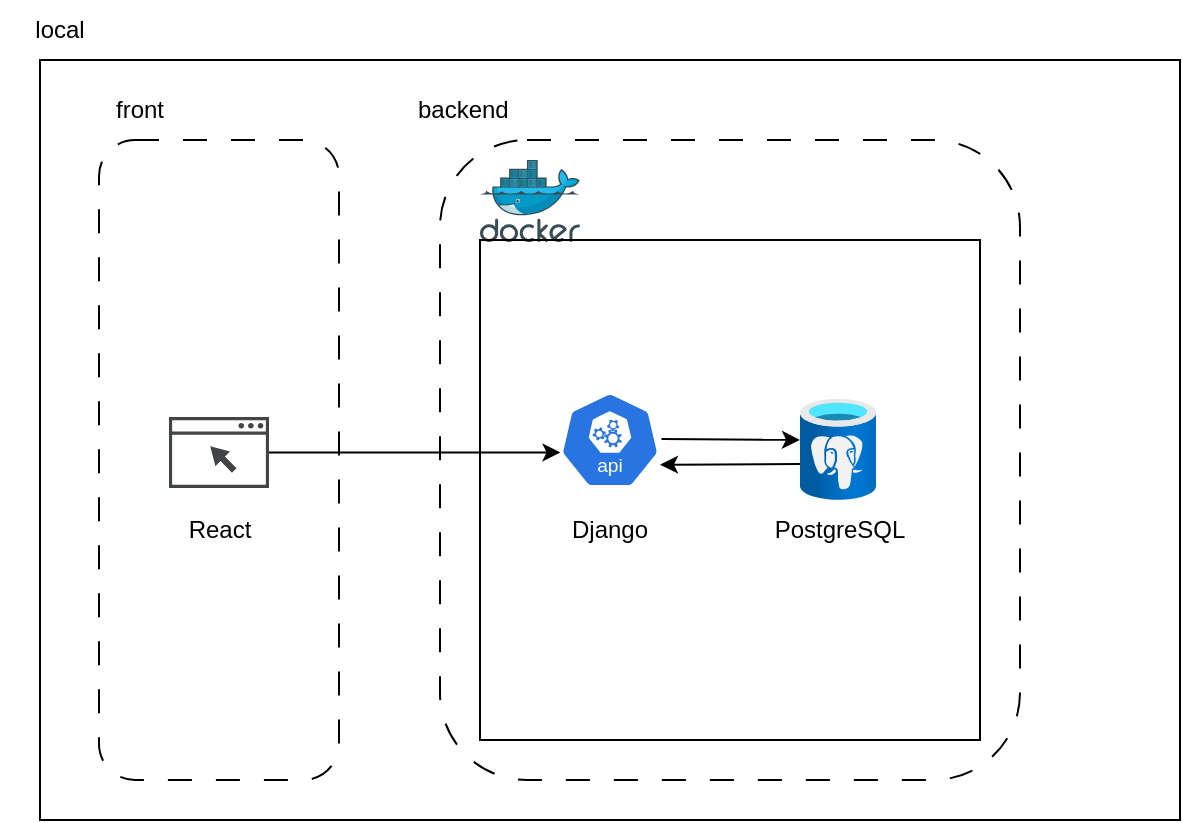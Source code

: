 <mxfile>
    <diagram id="fLS65ZF0SXxe42xoCDNy" name="ページ1">
        <mxGraphModel dx="647" dy="568" grid="1" gridSize="10" guides="1" tooltips="1" connect="1" arrows="1" fold="1" page="1" pageScale="1" pageWidth="827" pageHeight="1169" math="0" shadow="0">
            <root>
                <mxCell id="0"/>
                <mxCell id="1" parent="0"/>
                <mxCell id="2" value="" style="rounded=0;whiteSpace=wrap;html=1;fillColor=none;" parent="1" vertex="1">
                    <mxGeometry x="130" y="110" width="570" height="380" as="geometry"/>
                </mxCell>
                <mxCell id="13" value="" style="rounded=1;whiteSpace=wrap;html=1;fillColor=none;strokeColor=default;dashed=1;dashPattern=12 12;" parent="1" vertex="1">
                    <mxGeometry x="330" y="150" width="290" height="320" as="geometry"/>
                </mxCell>
                <mxCell id="3" value="local" style="text;strokeColor=none;align=center;fillColor=none;html=1;verticalAlign=middle;whiteSpace=wrap;rounded=0;" parent="1" vertex="1">
                    <mxGeometry x="110" y="80" width="60" height="30" as="geometry"/>
                </mxCell>
                <mxCell id="4" value="" style="image;sketch=0;aspect=fixed;html=1;points=[];align=center;fontSize=12;image=img/lib/mscae/Docker.svg;" parent="1" vertex="1">
                    <mxGeometry x="350" y="160" width="50" height="41" as="geometry"/>
                </mxCell>
                <mxCell id="11" value="" style="rounded=1;whiteSpace=wrap;html=1;fillColor=none;strokeColor=default;dashed=1;dashPattern=12 12;" parent="1" vertex="1">
                    <mxGeometry x="159.5" y="150" width="120" height="320" as="geometry"/>
                </mxCell>
                <mxCell id="6" value="front" style="text;strokeColor=none;align=center;fillColor=none;html=1;verticalAlign=middle;whiteSpace=wrap;rounded=0;" parent="1" vertex="1">
                    <mxGeometry x="150" y="120" width="60" height="30" as="geometry"/>
                </mxCell>
                <mxCell id="17" value="" style="edgeStyle=none;html=1;entryX=0.005;entryY=0.63;entryDx=0;entryDy=0;entryPerimeter=0;" parent="1" source="24" target="16" edge="1">
                    <mxGeometry relative="1" as="geometry">
                        <mxPoint x="234.75" y="306.28" as="sourcePoint"/>
                        <mxPoint x="394.75" y="310.501" as="targetPoint"/>
                    </mxGeometry>
                </mxCell>
                <mxCell id="14" value="&amp;nbsp;backend" style="text;strokeColor=none;align=center;fillColor=none;html=1;verticalAlign=middle;whiteSpace=wrap;rounded=0;" parent="1" vertex="1">
                    <mxGeometry x="310" y="120" width="60" height="30" as="geometry"/>
                </mxCell>
                <mxCell id="15" value="" style="rounded=0;whiteSpace=wrap;html=1;fillColor=none;" parent="1" vertex="1">
                    <mxGeometry x="350" y="200" width="250" height="250" as="geometry"/>
                </mxCell>
                <mxCell id="16" value="" style="aspect=fixed;sketch=0;html=1;dashed=0;whitespace=wrap;verticalLabelPosition=bottom;verticalAlign=top;fillColor=#2875E2;strokeColor=#ffffff;points=[[0.005,0.63,0],[0.1,0.2,0],[0.9,0.2,0],[0.5,0,0],[0.995,0.63,0],[0.72,0.99,0],[0.5,1,0],[0.28,0.99,0]];shape=mxgraph.kubernetes.icon2;kubernetesLabel=1;prIcon=api" parent="1" vertex="1">
                    <mxGeometry x="390" y="276" width="50" height="48" as="geometry"/>
                </mxCell>
                <mxCell id="18" value="" style="image;aspect=fixed;html=1;points=[];align=center;fontSize=12;image=img/lib/azure2/databases/Azure_Database_PostgreSQL_Server.svg;" parent="1" vertex="1">
                    <mxGeometry x="510" y="279.33" width="38" height="50.67" as="geometry"/>
                </mxCell>
                <mxCell id="19" value="" style="edgeStyle=none;html=1;exitX=0.995;exitY=0.63;exitDx=0;exitDy=0;exitPerimeter=0;entryX=-0.026;entryY=0.54;entryDx=0;entryDy=0;entryPerimeter=0;" parent="1" edge="1">
                    <mxGeometry relative="1" as="geometry">
                        <mxPoint x="440.74" y="299.5" as="sourcePoint"/>
                        <mxPoint x="510.002" y="299.952" as="targetPoint"/>
                    </mxGeometry>
                </mxCell>
                <mxCell id="20" value="" style="edgeStyle=none;html=1;entryX=-0.026;entryY=0.54;entryDx=0;entryDy=0;entryPerimeter=0;exitX=0;exitY=0.645;exitDx=0;exitDy=0;exitPerimeter=0;" parent="1" source="18" edge="1">
                    <mxGeometry relative="1" as="geometry">
                        <mxPoint x="521" y="307.63" as="sourcePoint"/>
                        <mxPoint x="440" y="312.36" as="targetPoint"/>
                    </mxGeometry>
                </mxCell>
                <mxCell id="21" value="Django" style="text;strokeColor=none;align=center;fillColor=none;html=1;verticalAlign=middle;whiteSpace=wrap;rounded=0;" parent="1" vertex="1">
                    <mxGeometry x="385" y="330" width="60" height="30" as="geometry"/>
                </mxCell>
                <mxCell id="22" value="PostgreSQL" style="text;strokeColor=none;align=center;fillColor=none;html=1;verticalAlign=middle;whiteSpace=wrap;rounded=0;" parent="1" vertex="1">
                    <mxGeometry x="500" y="330" width="60" height="30" as="geometry"/>
                </mxCell>
                <mxCell id="23" value="React" style="text;strokeColor=none;align=center;fillColor=none;html=1;verticalAlign=middle;whiteSpace=wrap;rounded=0;" parent="1" vertex="1">
                    <mxGeometry x="189.5" y="330" width="60" height="30" as="geometry"/>
                </mxCell>
                <mxCell id="24" value="" style="sketch=0;pointerEvents=1;shadow=0;dashed=0;html=1;strokeColor=none;fillColor=#434445;aspect=fixed;labelPosition=center;verticalLabelPosition=bottom;verticalAlign=top;align=center;outlineConnect=0;shape=mxgraph.vvd.web_browser;" vertex="1" parent="1">
                    <mxGeometry x="194.5" y="288.5" width="50" height="35.5" as="geometry"/>
                </mxCell>
            </root>
        </mxGraphModel>
    </diagram>
</mxfile>